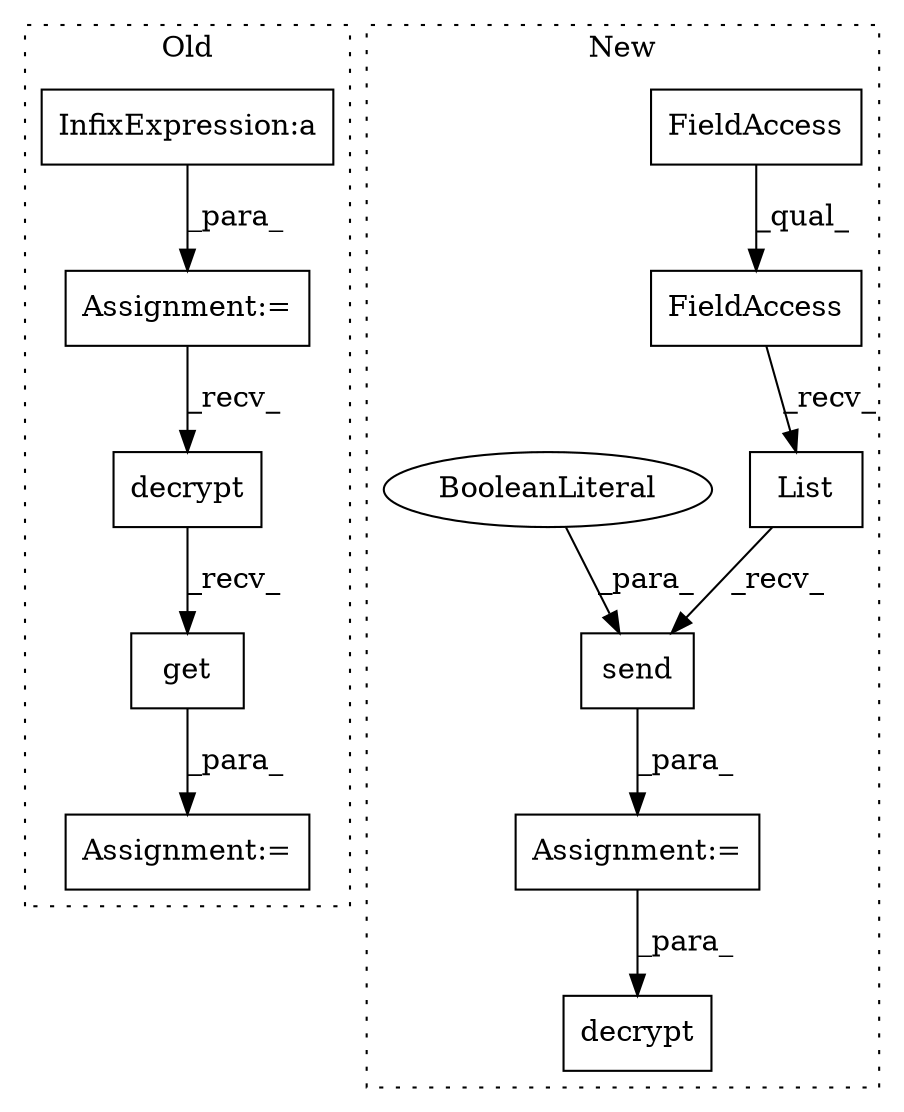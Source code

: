 digraph G {
subgraph cluster0 {
1 [label="get" a="32" s="5058" l="5" shape="box"];
3 [label="InfixExpression:a" a="27" s="5014" l="3" shape="box"];
6 [label="decrypt" a="32" s="5048" l="9" shape="box"];
11 [label="Assignment:=" a="7" s="5032" l="1" shape="box"];
12 [label="Assignment:=" a="7" s="5002" l="1" shape="box"];
label = "Old";
style="dotted";
}
subgraph cluster1 {
2 [label="List" a="32" s="4945,4952" l="5,1" shape="box"];
4 [label="FieldAccess" a="22" s="4929" l="15" shape="box"];
5 [label="FieldAccess" a="22" s="4929" l="8" shape="box"];
7 [label="decrypt" a="32" s="5138,5168" l="8,1" shape="box"];
8 [label="send" a="32" s="4954,4968" l="5,1" shape="box"];
9 [label="BooleanLiteral" a="9" s="4964" l="4" shape="ellipse"];
10 [label="Assignment:=" a="7" s="4928" l="1" shape="box"];
label = "New";
style="dotted";
}
1 -> 11 [label="_para_"];
2 -> 8 [label="_recv_"];
3 -> 12 [label="_para_"];
4 -> 2 [label="_recv_"];
5 -> 4 [label="_qual_"];
6 -> 1 [label="_recv_"];
8 -> 10 [label="_para_"];
9 -> 8 [label="_para_"];
10 -> 7 [label="_para_"];
12 -> 6 [label="_recv_"];
}